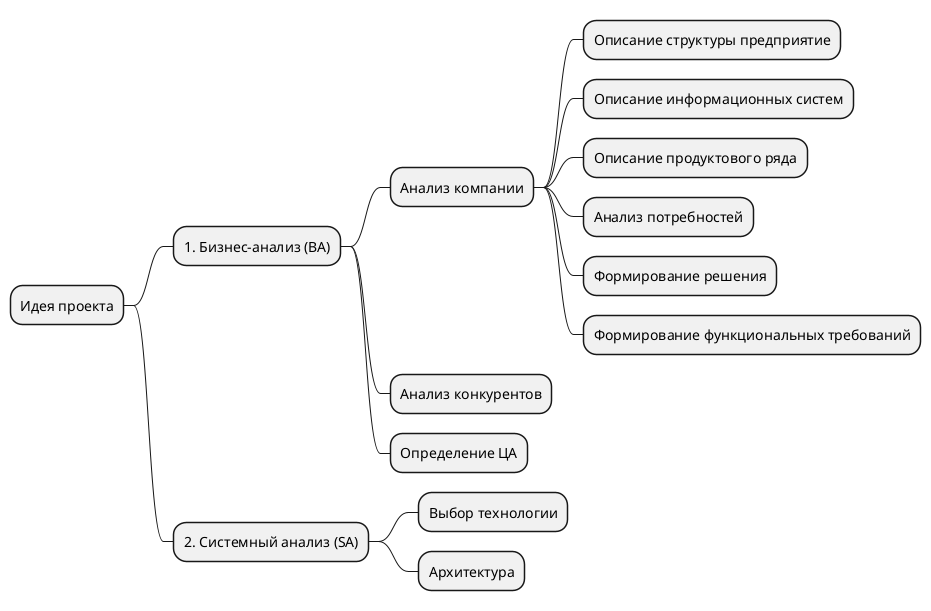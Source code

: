 @startmindmap
* Идея проекта
** 1. Бизнес-анализ (BA)
*** Анализ компании
**** Описание структуры предприятие
**** Описание информационных систем
**** Описание продуктового ряда
**** Анализ потребностей
**** Формирование решения
**** Формирование функциональных требований
*** Анализ конкурентов
*** Определение ЦА
** 2. Системный анализ (SA)
*** Выбор технологии
*** Архитектура
@endmindmap